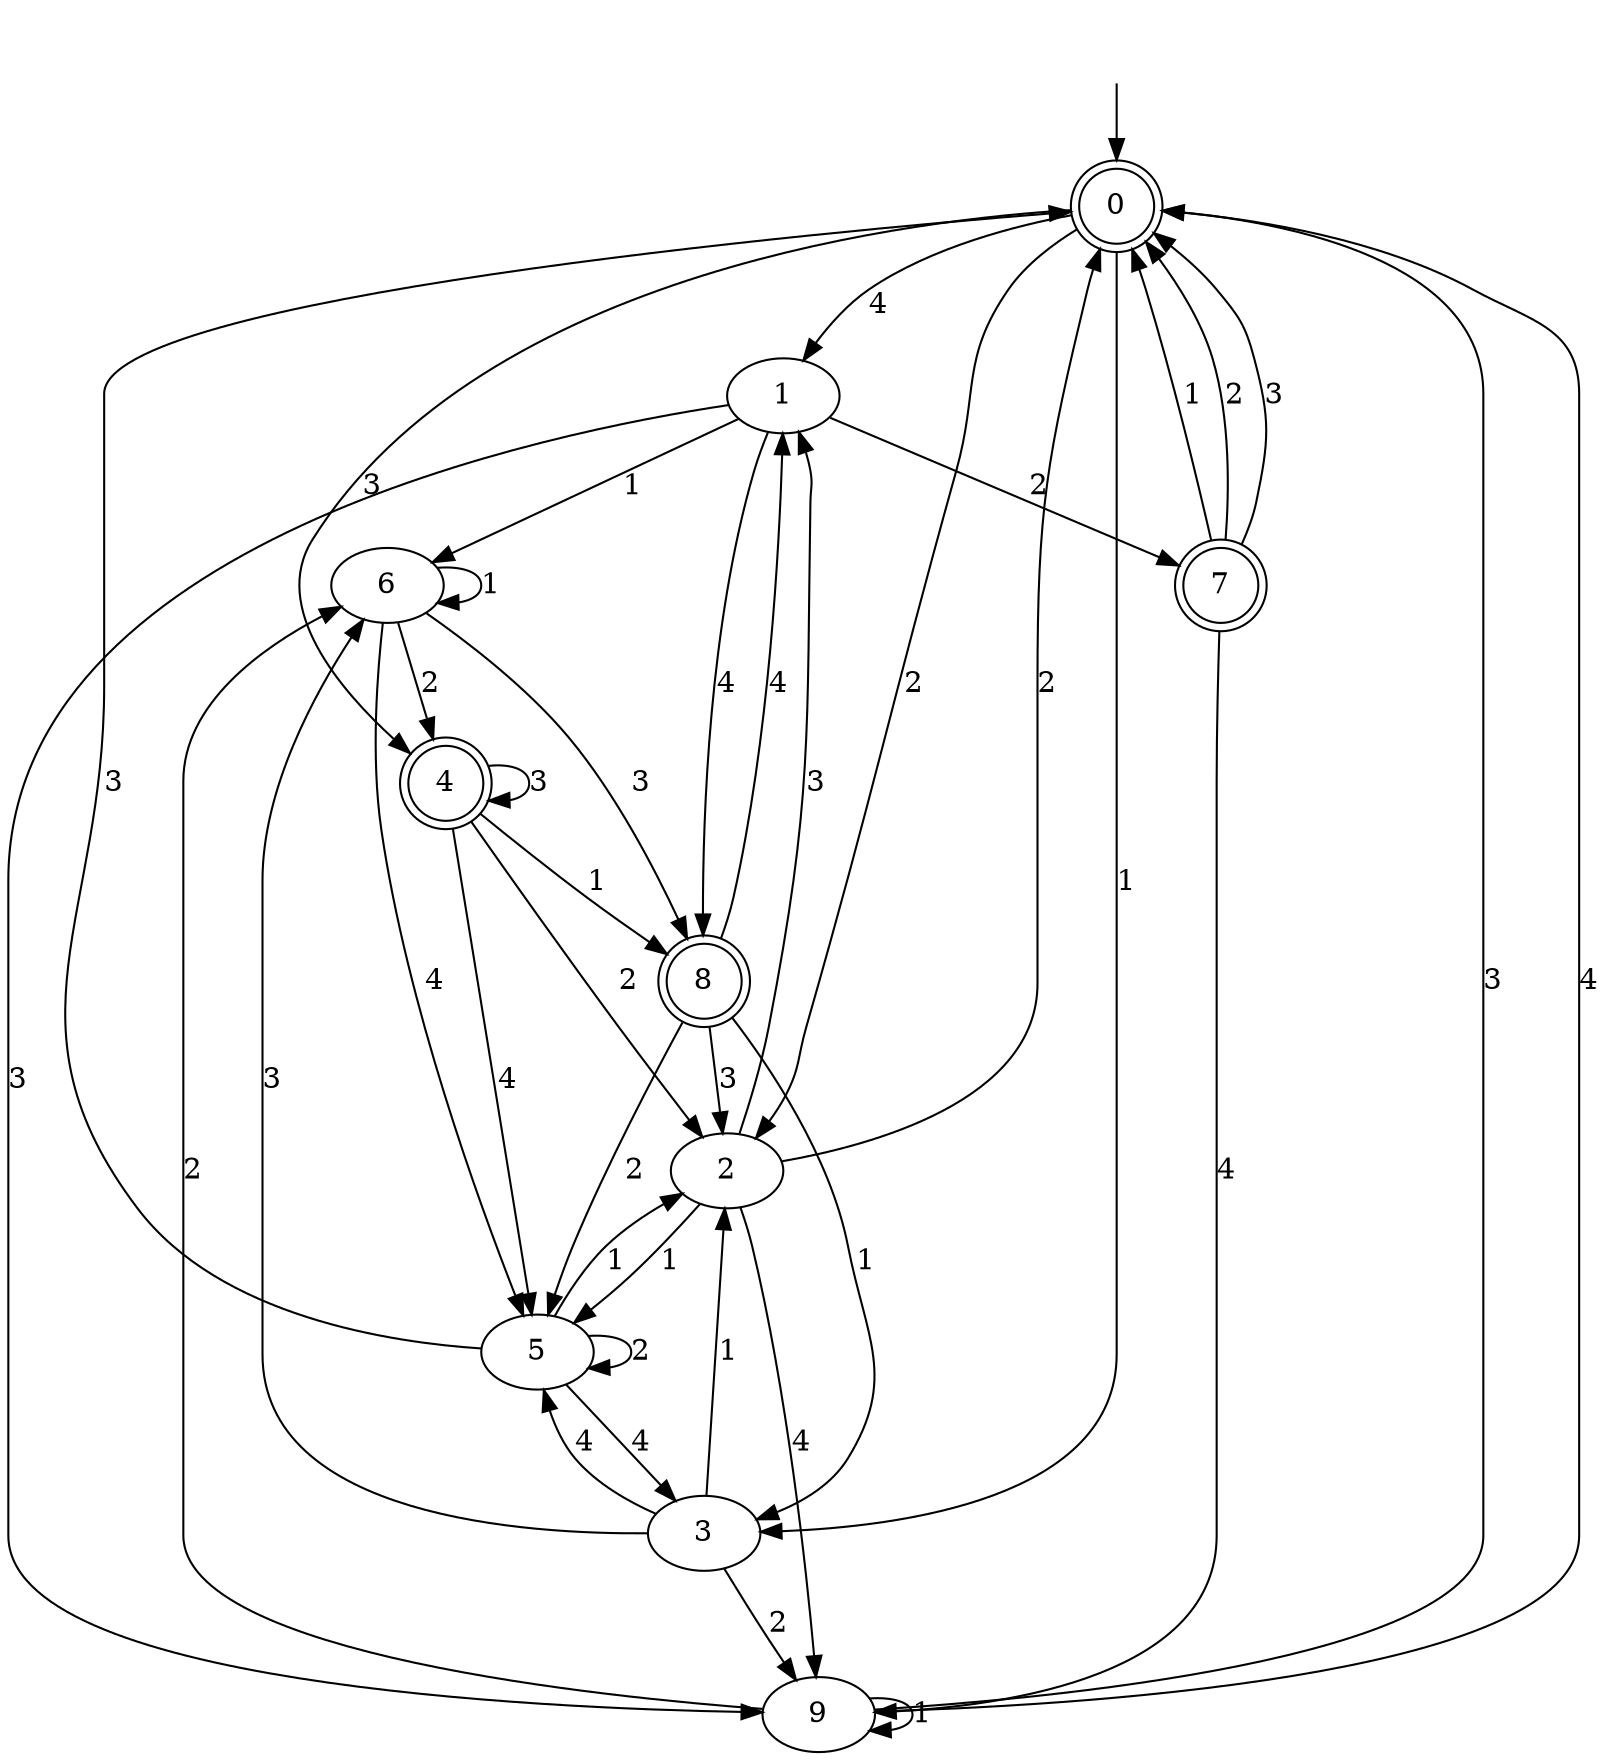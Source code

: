digraph dfa_size_10_inputs_4_3 {
0 [label=0, shape=doublecircle];
1 [label=1];
2 [label=2];
3 [label=3];
4 [label=4, shape=doublecircle];
5 [label=5];
6 [label=6];
7 [label=7, shape=doublecircle];
8 [label=8, shape=doublecircle];
9 [label=9];
0 -> 3  [label=1];
0 -> 2  [label=2];
0 -> 4  [label=3];
0 -> 1  [label=4];
1 -> 6  [label=1];
1 -> 7  [label=2];
1 -> 9  [label=3];
1 -> 8  [label=4];
2 -> 5  [label=1];
2 -> 0  [label=2];
2 -> 1  [label=3];
2 -> 9  [label=4];
3 -> 2  [label=1];
3 -> 9  [label=2];
3 -> 6  [label=3];
3 -> 5  [label=4];
4 -> 8  [label=1];
4 -> 2  [label=2];
4 -> 4  [label=3];
4 -> 5  [label=4];
5 -> 2  [label=1];
5 -> 5  [label=2];
5 -> 0  [label=3];
5 -> 3  [label=4];
6 -> 6  [label=1];
6 -> 4  [label=2];
6 -> 8  [label=3];
6 -> 5  [label=4];
7 -> 0  [label=1];
7 -> 0  [label=2];
7 -> 0  [label=3];
7 -> 9  [label=4];
8 -> 3  [label=1];
8 -> 5  [label=2];
8 -> 2  [label=3];
8 -> 1  [label=4];
9 -> 9  [label=1];
9 -> 6  [label=2];
9 -> 0  [label=3];
9 -> 0  [label=4];
__start0 [label="", shape=none];
__start0 -> 0  [label=""];
}
